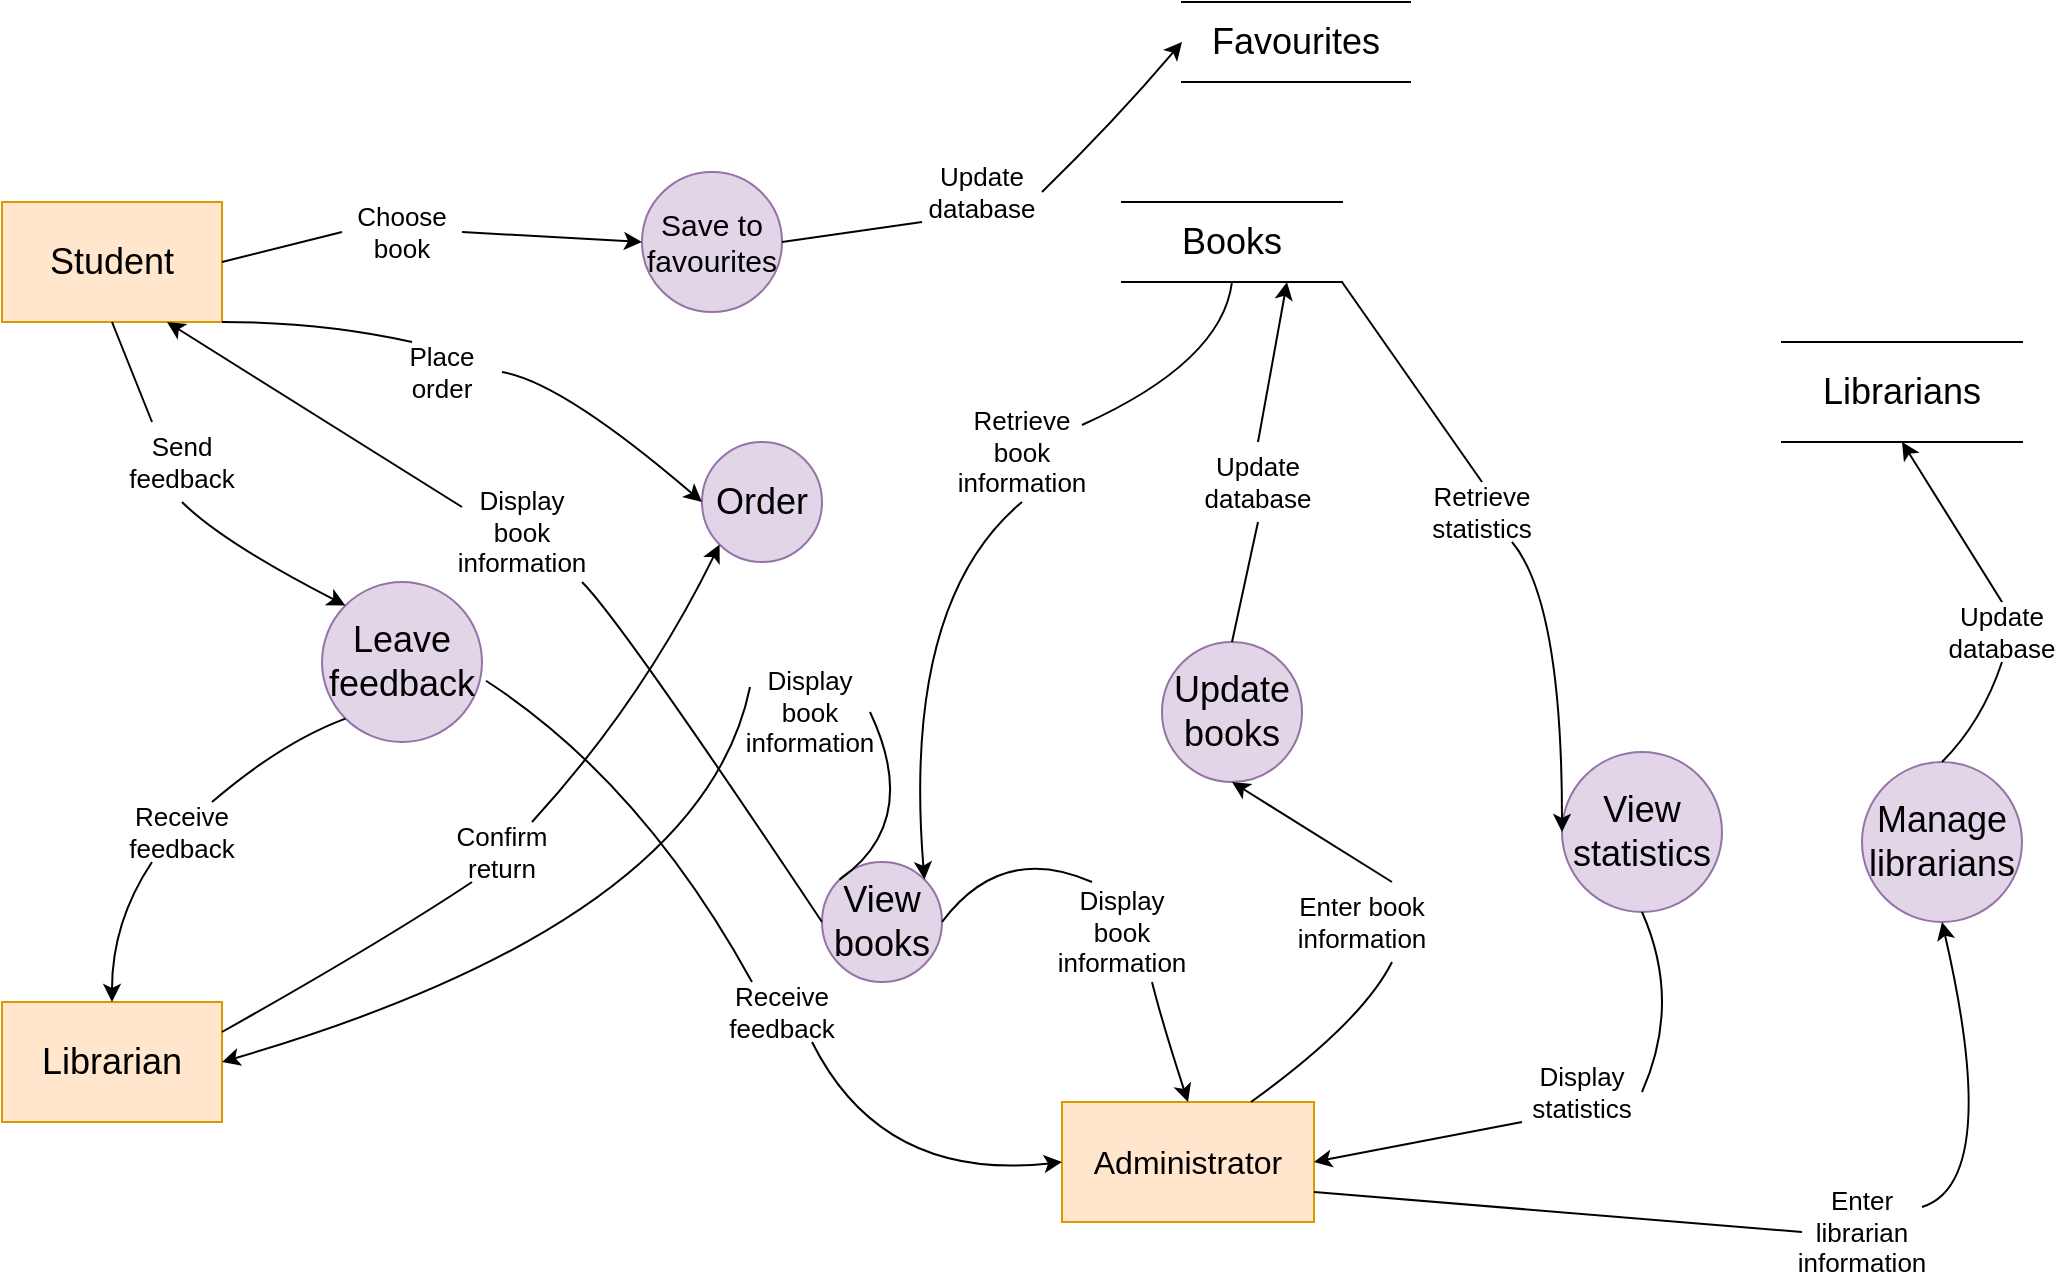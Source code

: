 <mxfile version="21.1.7" type="device">
  <diagram name="Page-1" id="dYWYDlroqmxeQ5wnbUce">
    <mxGraphModel dx="1323" dy="1804" grid="1" gridSize="10" guides="1" tooltips="1" connect="1" arrows="1" fold="1" page="1" pageScale="1" pageWidth="827" pageHeight="1169" math="0" shadow="0">
      <root>
        <mxCell id="0" />
        <mxCell id="1" parent="0" />
        <mxCell id="YcAFWstuEoWUXsV8SxFH-1" value="&lt;font style=&quot;font-size: 18px;&quot;&gt;Student&lt;/font&gt;" style="html=1;dashed=0;whiteSpace=wrap;fillColor=#ffe6cc;strokeColor=#d79b00;" vertex="1" parent="1">
          <mxGeometry x="40" y="40" width="110" height="60" as="geometry" />
        </mxCell>
        <mxCell id="YcAFWstuEoWUXsV8SxFH-2" value="&lt;font style=&quot;font-size: 18px;&quot;&gt;Librarian&lt;/font&gt;" style="html=1;dashed=0;whiteSpace=wrap;fillColor=#ffe6cc;strokeColor=#d79b00;" vertex="1" parent="1">
          <mxGeometry x="40" y="440" width="110" height="60" as="geometry" />
        </mxCell>
        <mxCell id="YcAFWstuEoWUXsV8SxFH-3" value="&lt;font style=&quot;font-size: 16px;&quot;&gt;Administrator&lt;/font&gt;" style="html=1;dashed=0;whiteSpace=wrap;fillColor=#ffe6cc;strokeColor=#d79b00;" vertex="1" parent="1">
          <mxGeometry x="570" y="490" width="126" height="60" as="geometry" />
        </mxCell>
        <mxCell id="YcAFWstuEoWUXsV8SxFH-6" value="&lt;font style=&quot;font-size: 18px;&quot;&gt;Leave&lt;br&gt;feedback&lt;/font&gt;" style="shape=ellipse;html=1;dashed=0;whiteSpace=wrap;aspect=fixed;perimeter=ellipsePerimeter;fillColor=#e1d5e7;strokeColor=#9673a6;" vertex="1" parent="1">
          <mxGeometry x="200" y="230" width="80" height="80" as="geometry" />
        </mxCell>
        <mxCell id="YcAFWstuEoWUXsV8SxFH-7" value="" style="curved=1;endArrow=classic;html=1;rounded=0;exitX=0.5;exitY=1;exitDx=0;exitDy=0;entryX=0;entryY=0;entryDx=0;entryDy=0;" edge="1" parent="1" source="YcAFWstuEoWUXsV8SxFH-8" target="YcAFWstuEoWUXsV8SxFH-6">
          <mxGeometry width="50" height="50" relative="1" as="geometry">
            <mxPoint x="380" y="210" as="sourcePoint" />
            <mxPoint x="200" y="200" as="targetPoint" />
            <Array as="points">
              <mxPoint x="150" y="210" />
            </Array>
          </mxGeometry>
        </mxCell>
        <mxCell id="YcAFWstuEoWUXsV8SxFH-9" value="" style="curved=1;endArrow=none;html=1;rounded=0;exitX=0.5;exitY=1;exitDx=0;exitDy=0;entryX=0.25;entryY=0;entryDx=0;entryDy=0;endFill=0;" edge="1" parent="1" source="YcAFWstuEoWUXsV8SxFH-1" target="YcAFWstuEoWUXsV8SxFH-8">
          <mxGeometry width="50" height="50" relative="1" as="geometry">
            <mxPoint x="95" y="100" as="sourcePoint" />
            <mxPoint x="222" y="232" as="targetPoint" />
            <Array as="points" />
          </mxGeometry>
        </mxCell>
        <mxCell id="YcAFWstuEoWUXsV8SxFH-8" value="&lt;font style=&quot;font-size: 13px;&quot;&gt;Send feedback&lt;/font&gt;" style="text;html=1;strokeColor=none;fillColor=none;align=center;verticalAlign=middle;whiteSpace=wrap;rounded=0;" vertex="1" parent="1">
          <mxGeometry x="100" y="150" width="60" height="40" as="geometry" />
        </mxCell>
        <mxCell id="YcAFWstuEoWUXsV8SxFH-10" value="" style="curved=1;endArrow=classic;html=1;rounded=0;exitX=0.25;exitY=1;exitDx=0;exitDy=0;" edge="1" parent="1" source="YcAFWstuEoWUXsV8SxFH-11" target="YcAFWstuEoWUXsV8SxFH-2">
          <mxGeometry width="50" height="50" relative="1" as="geometry">
            <mxPoint x="280" y="390" as="sourcePoint" />
            <mxPoint x="430" y="350" as="targetPoint" />
            <Array as="points">
              <mxPoint x="95" y="400" />
            </Array>
          </mxGeometry>
        </mxCell>
        <mxCell id="YcAFWstuEoWUXsV8SxFH-12" value="" style="curved=1;endArrow=none;html=1;rounded=0;exitX=0;exitY=1;exitDx=0;exitDy=0;entryX=0.75;entryY=0;entryDx=0;entryDy=0;endFill=0;" edge="1" parent="1" source="YcAFWstuEoWUXsV8SxFH-6" target="YcAFWstuEoWUXsV8SxFH-11">
          <mxGeometry width="50" height="50" relative="1" as="geometry">
            <mxPoint x="212" y="298" as="sourcePoint" />
            <mxPoint x="68" y="420" as="targetPoint" />
            <Array as="points">
              <mxPoint x="180" y="310" />
            </Array>
          </mxGeometry>
        </mxCell>
        <mxCell id="YcAFWstuEoWUXsV8SxFH-11" value="&lt;font style=&quot;font-size: 13px;&quot;&gt;Receive&lt;br&gt;feedback&lt;/font&gt;&lt;br&gt;" style="text;html=1;strokeColor=none;fillColor=none;align=center;verticalAlign=middle;whiteSpace=wrap;rounded=0;" vertex="1" parent="1">
          <mxGeometry x="100" y="340" width="60" height="30" as="geometry" />
        </mxCell>
        <mxCell id="YcAFWstuEoWUXsV8SxFH-13" value="" style="curved=1;endArrow=classic;html=1;rounded=0;exitX=0.75;exitY=1;exitDx=0;exitDy=0;entryX=0;entryY=0.5;entryDx=0;entryDy=0;" edge="1" parent="1" source="YcAFWstuEoWUXsV8SxFH-14" target="YcAFWstuEoWUXsV8SxFH-3">
          <mxGeometry width="50" height="50" relative="1" as="geometry">
            <mxPoint x="380" y="340" as="sourcePoint" />
            <mxPoint x="430" y="290" as="targetPoint" />
            <Array as="points">
              <mxPoint x="480" y="530" />
            </Array>
          </mxGeometry>
        </mxCell>
        <mxCell id="YcAFWstuEoWUXsV8SxFH-15" value="" style="curved=1;endArrow=none;html=1;rounded=0;exitX=1.025;exitY=0.617;exitDx=0;exitDy=0;exitPerimeter=0;entryX=0.25;entryY=0;entryDx=0;entryDy=0;endFill=0;" edge="1" parent="1" source="YcAFWstuEoWUXsV8SxFH-6" target="YcAFWstuEoWUXsV8SxFH-14">
          <mxGeometry width="50" height="50" relative="1" as="geometry">
            <mxPoint x="282" y="279" as="sourcePoint" />
            <mxPoint x="550" y="450" as="targetPoint" />
            <Array as="points">
              <mxPoint x="360" y="330" />
            </Array>
          </mxGeometry>
        </mxCell>
        <mxCell id="YcAFWstuEoWUXsV8SxFH-14" value="&lt;font style=&quot;font-size: 13px;&quot;&gt;Receive&lt;br&gt;feedback&lt;/font&gt;" style="text;html=1;strokeColor=none;fillColor=none;align=center;verticalAlign=middle;whiteSpace=wrap;rounded=0;" vertex="1" parent="1">
          <mxGeometry x="400" y="430" width="60" height="30" as="geometry" />
        </mxCell>
        <mxCell id="YcAFWstuEoWUXsV8SxFH-16" value="&lt;font style=&quot;font-size: 18px;&quot;&gt;Order&lt;/font&gt;" style="shape=ellipse;html=1;dashed=0;whiteSpace=wrap;aspect=fixed;perimeter=ellipsePerimeter;fillColor=#e1d5e7;strokeColor=#9673a6;" vertex="1" parent="1">
          <mxGeometry x="390" y="160" width="60" height="60" as="geometry" />
        </mxCell>
        <mxCell id="YcAFWstuEoWUXsV8SxFH-18" value="" style="curved=1;endArrow=classic;html=1;rounded=0;exitX=1;exitY=0.5;exitDx=0;exitDy=0;entryX=0;entryY=0.5;entryDx=0;entryDy=0;" edge="1" parent="1" source="YcAFWstuEoWUXsV8SxFH-20" target="YcAFWstuEoWUXsV8SxFH-16">
          <mxGeometry width="50" height="50" relative="1" as="geometry">
            <mxPoint x="380" y="310" as="sourcePoint" />
            <mxPoint x="430" y="260" as="targetPoint" />
            <Array as="points">
              <mxPoint x="320" y="130" />
            </Array>
          </mxGeometry>
        </mxCell>
        <mxCell id="YcAFWstuEoWUXsV8SxFH-21" value="" style="curved=1;endArrow=none;html=1;rounded=0;exitX=1;exitY=1;exitDx=0;exitDy=0;entryX=0.25;entryY=0;entryDx=0;entryDy=0;endFill=0;" edge="1" parent="1" source="YcAFWstuEoWUXsV8SxFH-1" target="YcAFWstuEoWUXsV8SxFH-20">
          <mxGeometry width="50" height="50" relative="1" as="geometry">
            <mxPoint x="150" y="100" as="sourcePoint" />
            <mxPoint x="390" y="195" as="targetPoint" />
            <Array as="points">
              <mxPoint x="200" y="100" />
            </Array>
          </mxGeometry>
        </mxCell>
        <mxCell id="YcAFWstuEoWUXsV8SxFH-20" value="&lt;font style=&quot;font-size: 13px;&quot;&gt;Place order&lt;/font&gt;" style="text;html=1;strokeColor=none;fillColor=none;align=center;verticalAlign=middle;whiteSpace=wrap;rounded=0;" vertex="1" parent="1">
          <mxGeometry x="230" y="110" width="60" height="30" as="geometry" />
        </mxCell>
        <mxCell id="YcAFWstuEoWUXsV8SxFH-22" value="" style="curved=1;endArrow=classic;html=1;rounded=0;exitX=0.75;exitY=0;exitDx=0;exitDy=0;entryX=0;entryY=1;entryDx=0;entryDy=0;" edge="1" parent="1" source="YcAFWstuEoWUXsV8SxFH-23" target="YcAFWstuEoWUXsV8SxFH-16">
          <mxGeometry width="50" height="50" relative="1" as="geometry">
            <mxPoint x="380" y="350" as="sourcePoint" />
            <mxPoint x="430" y="300" as="targetPoint" />
            <Array as="points">
              <mxPoint x="360" y="290" />
            </Array>
          </mxGeometry>
        </mxCell>
        <mxCell id="YcAFWstuEoWUXsV8SxFH-24" value="" style="curved=1;endArrow=none;html=1;rounded=0;exitX=1;exitY=0.25;exitDx=0;exitDy=0;entryX=0.25;entryY=1;entryDx=0;entryDy=0;endFill=0;" edge="1" parent="1" source="YcAFWstuEoWUXsV8SxFH-2" target="YcAFWstuEoWUXsV8SxFH-23">
          <mxGeometry width="50" height="50" relative="1" as="geometry">
            <mxPoint x="150" y="455" as="sourcePoint" />
            <mxPoint x="400" y="220" as="targetPoint" />
            <Array as="points">
              <mxPoint x="230" y="410" />
            </Array>
          </mxGeometry>
        </mxCell>
        <mxCell id="YcAFWstuEoWUXsV8SxFH-23" value="&lt;font style=&quot;font-size: 13px;&quot;&gt;Confirm&lt;br&gt;return&lt;/font&gt;" style="text;html=1;strokeColor=none;fillColor=none;align=center;verticalAlign=middle;whiteSpace=wrap;rounded=0;" vertex="1" parent="1">
          <mxGeometry x="260" y="350" width="60" height="30" as="geometry" />
        </mxCell>
        <mxCell id="YcAFWstuEoWUXsV8SxFH-25" value="&lt;font style=&quot;font-size: 18px;&quot;&gt;Books&lt;/font&gt;" style="html=1;dashed=0;whiteSpace=wrap;shape=partialRectangle;right=0;left=0;" vertex="1" parent="1">
          <mxGeometry x="600" y="40" width="110" height="40" as="geometry" />
        </mxCell>
        <mxCell id="YcAFWstuEoWUXsV8SxFH-29" value="&lt;font style=&quot;font-size: 18px;&quot;&gt;View&lt;br&gt;books&lt;/font&gt;" style="shape=ellipse;html=1;dashed=0;whiteSpace=wrap;aspect=fixed;perimeter=ellipsePerimeter;fillColor=#e1d5e7;strokeColor=#9673a6;" vertex="1" parent="1">
          <mxGeometry x="450" y="370" width="60" height="60" as="geometry" />
        </mxCell>
        <mxCell id="YcAFWstuEoWUXsV8SxFH-30" value="" style="curved=1;endArrow=classic;html=1;rounded=0;entryX=1;entryY=0;entryDx=0;entryDy=0;exitX=0.5;exitY=1;exitDx=0;exitDy=0;" edge="1" parent="1" source="YcAFWstuEoWUXsV8SxFH-31" target="YcAFWstuEoWUXsV8SxFH-29">
          <mxGeometry width="50" height="50" relative="1" as="geometry">
            <mxPoint x="610" y="190" as="sourcePoint" />
            <mxPoint x="430" y="230" as="targetPoint" />
            <Array as="points">
              <mxPoint x="490" y="240" />
            </Array>
          </mxGeometry>
        </mxCell>
        <mxCell id="YcAFWstuEoWUXsV8SxFH-32" value="" style="curved=1;endArrow=none;html=1;rounded=0;exitX=0.5;exitY=1;exitDx=0;exitDy=0;endFill=0;" edge="1" parent="1" source="YcAFWstuEoWUXsV8SxFH-25" target="YcAFWstuEoWUXsV8SxFH-31">
          <mxGeometry width="50" height="50" relative="1" as="geometry">
            <mxPoint x="655" y="80" as="sourcePoint" />
            <mxPoint x="521" y="259" as="targetPoint" />
            <Array as="points">
              <mxPoint x="650" y="120" />
            </Array>
          </mxGeometry>
        </mxCell>
        <mxCell id="YcAFWstuEoWUXsV8SxFH-31" value="&lt;font style=&quot;font-size: 13px;&quot;&gt;Retrieve&lt;br&gt;book information&lt;br&gt;&lt;/font&gt;" style="text;html=1;strokeColor=none;fillColor=none;align=center;verticalAlign=middle;whiteSpace=wrap;rounded=0;" vertex="1" parent="1">
          <mxGeometry x="520" y="140" width="60" height="50" as="geometry" />
        </mxCell>
        <mxCell id="YcAFWstuEoWUXsV8SxFH-33" value="" style="curved=1;endArrow=classic;html=1;rounded=0;exitX=0;exitY=0.25;exitDx=0;exitDy=0;entryX=0.75;entryY=1;entryDx=0;entryDy=0;" edge="1" parent="1" source="YcAFWstuEoWUXsV8SxFH-34" target="YcAFWstuEoWUXsV8SxFH-1">
          <mxGeometry width="50" height="50" relative="1" as="geometry">
            <mxPoint x="380" y="270" as="sourcePoint" />
            <mxPoint x="430" y="220" as="targetPoint" />
            <Array as="points" />
          </mxGeometry>
        </mxCell>
        <mxCell id="YcAFWstuEoWUXsV8SxFH-37" value="" style="curved=1;endArrow=none;html=1;rounded=0;exitX=0;exitY=0.5;exitDx=0;exitDy=0;entryX=1;entryY=1;entryDx=0;entryDy=0;endFill=0;" edge="1" parent="1" source="YcAFWstuEoWUXsV8SxFH-29" target="YcAFWstuEoWUXsV8SxFH-34">
          <mxGeometry width="50" height="50" relative="1" as="geometry">
            <mxPoint x="470" y="280" as="sourcePoint" />
            <mxPoint x="123" y="100" as="targetPoint" />
            <Array as="points">
              <mxPoint x="350" y="250" />
            </Array>
          </mxGeometry>
        </mxCell>
        <mxCell id="YcAFWstuEoWUXsV8SxFH-34" value="&lt;font style=&quot;font-size: 13px;&quot;&gt;Display book information&lt;/font&gt;" style="text;html=1;strokeColor=none;fillColor=none;align=center;verticalAlign=middle;whiteSpace=wrap;rounded=0;" vertex="1" parent="1">
          <mxGeometry x="270" y="180" width="60" height="50" as="geometry" />
        </mxCell>
        <mxCell id="YcAFWstuEoWUXsV8SxFH-38" value="" style="curved=1;endArrow=classic;html=1;rounded=0;entryX=1;entryY=0.5;entryDx=0;entryDy=0;exitX=0;exitY=0.25;exitDx=0;exitDy=0;" edge="1" parent="1" source="YcAFWstuEoWUXsV8SxFH-35" target="YcAFWstuEoWUXsV8SxFH-2">
          <mxGeometry width="50" height="50" relative="1" as="geometry">
            <mxPoint x="430" y="300" as="sourcePoint" />
            <mxPoint x="380" y="350" as="targetPoint" />
            <Array as="points">
              <mxPoint x="390" y="400" />
            </Array>
          </mxGeometry>
        </mxCell>
        <mxCell id="YcAFWstuEoWUXsV8SxFH-39" value="" style="curved=1;endArrow=none;html=1;rounded=0;exitX=0;exitY=0;exitDx=0;exitDy=0;endFill=0;entryX=1;entryY=0.5;entryDx=0;entryDy=0;" edge="1" parent="1" source="YcAFWstuEoWUXsV8SxFH-29" target="YcAFWstuEoWUXsV8SxFH-35">
          <mxGeometry width="50" height="50" relative="1" as="geometry">
            <mxPoint x="411" y="220" as="sourcePoint" />
            <mxPoint x="150" y="470" as="targetPoint" />
            <Array as="points">
              <mxPoint x="500" y="350" />
            </Array>
          </mxGeometry>
        </mxCell>
        <mxCell id="YcAFWstuEoWUXsV8SxFH-35" value="&lt;font style=&quot;font-size: 13px;&quot;&gt;Display book information&lt;/font&gt;" style="text;html=1;strokeColor=none;fillColor=none;align=center;verticalAlign=middle;whiteSpace=wrap;rounded=0;" vertex="1" parent="1">
          <mxGeometry x="414" y="270" width="60" height="50" as="geometry" />
        </mxCell>
        <mxCell id="YcAFWstuEoWUXsV8SxFH-40" value="" style="curved=1;endArrow=classic;html=1;rounded=0;entryX=0.5;entryY=0;entryDx=0;entryDy=0;exitX=0.75;exitY=1;exitDx=0;exitDy=0;" edge="1" parent="1" source="YcAFWstuEoWUXsV8SxFH-36" target="YcAFWstuEoWUXsV8SxFH-3">
          <mxGeometry width="50" height="50" relative="1" as="geometry">
            <mxPoint x="380" y="230" as="sourcePoint" />
            <mxPoint x="430" y="280" as="targetPoint" />
            <Array as="points">
              <mxPoint x="620" y="450" />
            </Array>
          </mxGeometry>
        </mxCell>
        <mxCell id="YcAFWstuEoWUXsV8SxFH-41" value="" style="curved=1;endArrow=none;html=1;rounded=0;entryX=0.25;entryY=0;entryDx=0;entryDy=0;exitX=1;exitY=0.5;exitDx=0;exitDy=0;endFill=0;" edge="1" parent="1" source="YcAFWstuEoWUXsV8SxFH-29" target="YcAFWstuEoWUXsV8SxFH-36">
          <mxGeometry width="50" height="50" relative="1" as="geometry">
            <mxPoint x="530" y="280" as="sourcePoint" />
            <mxPoint x="613" y="420" as="targetPoint" />
            <Array as="points">
              <mxPoint x="540" y="360" />
            </Array>
          </mxGeometry>
        </mxCell>
        <mxCell id="YcAFWstuEoWUXsV8SxFH-36" value="&lt;font style=&quot;font-size: 13px;&quot;&gt;Display book information&lt;/font&gt;" style="text;html=1;strokeColor=none;fillColor=none;align=center;verticalAlign=middle;whiteSpace=wrap;rounded=0;" vertex="1" parent="1">
          <mxGeometry x="570" y="380" width="60" height="50" as="geometry" />
        </mxCell>
        <mxCell id="YcAFWstuEoWUXsV8SxFH-42" value="&lt;font style=&quot;font-size: 18px;&quot;&gt;Manage&lt;br&gt;librarians&lt;br&gt;&lt;/font&gt;" style="shape=ellipse;html=1;dashed=0;whiteSpace=wrap;aspect=fixed;perimeter=ellipsePerimeter;fillColor=#e1d5e7;strokeColor=#9673a6;" vertex="1" parent="1">
          <mxGeometry x="970" y="320" width="80" height="80" as="geometry" />
        </mxCell>
        <mxCell id="YcAFWstuEoWUXsV8SxFH-43" value="&lt;font style=&quot;font-size: 18px;&quot;&gt;Update&lt;br&gt;books&lt;/font&gt;" style="shape=ellipse;html=1;dashed=0;whiteSpace=wrap;aspect=fixed;perimeter=ellipsePerimeter;fillColor=#e1d5e7;strokeColor=#9673a6;" vertex="1" parent="1">
          <mxGeometry x="620" y="260" width="70" height="70" as="geometry" />
        </mxCell>
        <mxCell id="YcAFWstuEoWUXsV8SxFH-44" value="" style="curved=1;endArrow=classic;html=1;rounded=0;exitX=0.75;exitY=0;exitDx=0;exitDy=0;entryX=0.5;entryY=1;entryDx=0;entryDy=0;" edge="1" parent="1" source="YcAFWstuEoWUXsV8SxFH-45" target="YcAFWstuEoWUXsV8SxFH-43">
          <mxGeometry width="50" height="50" relative="1" as="geometry">
            <mxPoint x="680" y="340" as="sourcePoint" />
            <mxPoint x="730" y="290" as="targetPoint" />
            <Array as="points" />
          </mxGeometry>
        </mxCell>
        <mxCell id="YcAFWstuEoWUXsV8SxFH-46" value="" style="curved=1;endArrow=none;html=1;rounded=0;exitX=0.75;exitY=0;exitDx=0;exitDy=0;entryX=0.75;entryY=1;entryDx=0;entryDy=0;endFill=0;" edge="1" parent="1" source="YcAFWstuEoWUXsV8SxFH-3" target="YcAFWstuEoWUXsV8SxFH-45">
          <mxGeometry width="50" height="50" relative="1" as="geometry">
            <mxPoint x="665" y="490" as="sourcePoint" />
            <mxPoint x="735" y="340" as="targetPoint" />
            <Array as="points">
              <mxPoint x="720" y="450" />
            </Array>
          </mxGeometry>
        </mxCell>
        <mxCell id="YcAFWstuEoWUXsV8SxFH-45" value="&lt;font style=&quot;font-size: 13px;&quot;&gt;Enter book information&lt;/font&gt;" style="text;html=1;strokeColor=none;fillColor=none;align=center;verticalAlign=middle;whiteSpace=wrap;rounded=0;" vertex="1" parent="1">
          <mxGeometry x="690" y="380" width="60" height="40" as="geometry" />
        </mxCell>
        <mxCell id="YcAFWstuEoWUXsV8SxFH-48" value="" style="curved=1;endArrow=classic;html=1;rounded=0;exitX=0.5;exitY=0;exitDx=0;exitDy=0;entryX=0.75;entryY=1;entryDx=0;entryDy=0;" edge="1" parent="1" source="YcAFWstuEoWUXsV8SxFH-47" target="YcAFWstuEoWUXsV8SxFH-25">
          <mxGeometry width="50" height="50" relative="1" as="geometry">
            <mxPoint x="680" y="250" as="sourcePoint" />
            <mxPoint x="730" y="200" as="targetPoint" />
            <Array as="points" />
          </mxGeometry>
        </mxCell>
        <mxCell id="YcAFWstuEoWUXsV8SxFH-49" value="" style="curved=1;endArrow=none;html=1;rounded=0;exitX=0.5;exitY=0;exitDx=0;exitDy=0;endFill=0;entryX=0.5;entryY=1;entryDx=0;entryDy=0;" edge="1" parent="1" source="YcAFWstuEoWUXsV8SxFH-43" target="YcAFWstuEoWUXsV8SxFH-47">
          <mxGeometry width="50" height="50" relative="1" as="geometry">
            <mxPoint x="735" y="270" as="sourcePoint" />
            <mxPoint x="710" y="200" as="targetPoint" />
            <Array as="points" />
          </mxGeometry>
        </mxCell>
        <mxCell id="YcAFWstuEoWUXsV8SxFH-47" value="&lt;font style=&quot;font-size: 13px;&quot;&gt;Update&lt;br&gt;database&lt;br&gt;&lt;/font&gt;" style="text;html=1;strokeColor=none;fillColor=none;align=center;verticalAlign=middle;whiteSpace=wrap;rounded=0;" vertex="1" parent="1">
          <mxGeometry x="636" y="160" width="64" height="40" as="geometry" />
        </mxCell>
        <mxCell id="YcAFWstuEoWUXsV8SxFH-51" value="&lt;font style=&quot;font-size: 18px;&quot;&gt;Librarians&lt;/font&gt;" style="html=1;dashed=0;whiteSpace=wrap;shape=partialRectangle;right=0;left=0;" vertex="1" parent="1">
          <mxGeometry x="930" y="110" width="120" height="50" as="geometry" />
        </mxCell>
        <mxCell id="YcAFWstuEoWUXsV8SxFH-52" value="&lt;font style=&quot;font-size: 18px;&quot;&gt;View statistics&lt;/font&gt;" style="shape=ellipse;html=1;dashed=0;whiteSpace=wrap;aspect=fixed;perimeter=ellipsePerimeter;fillColor=#e1d5e7;strokeColor=#9673a6;" vertex="1" parent="1">
          <mxGeometry x="820" y="315" width="80" height="80" as="geometry" />
        </mxCell>
        <mxCell id="YcAFWstuEoWUXsV8SxFH-53" value="" style="curved=1;endArrow=classic;html=1;rounded=0;exitX=0.75;exitY=1;exitDx=0;exitDy=0;entryX=0;entryY=0.5;entryDx=0;entryDy=0;" edge="1" parent="1" source="YcAFWstuEoWUXsV8SxFH-54" target="YcAFWstuEoWUXsV8SxFH-52">
          <mxGeometry width="50" height="50" relative="1" as="geometry">
            <mxPoint x="660" y="380" as="sourcePoint" />
            <mxPoint x="710" y="330" as="targetPoint" />
            <Array as="points">
              <mxPoint x="820" y="240" />
            </Array>
          </mxGeometry>
        </mxCell>
        <mxCell id="YcAFWstuEoWUXsV8SxFH-55" value="" style="curved=1;endArrow=none;html=1;rounded=0;exitX=1;exitY=1;exitDx=0;exitDy=0;entryX=0.5;entryY=0;entryDx=0;entryDy=0;endFill=0;" edge="1" parent="1" source="YcAFWstuEoWUXsV8SxFH-25" target="YcAFWstuEoWUXsV8SxFH-54">
          <mxGeometry width="50" height="50" relative="1" as="geometry">
            <mxPoint x="710" y="80" as="sourcePoint" />
            <mxPoint x="820" y="320" as="targetPoint" />
            <Array as="points" />
          </mxGeometry>
        </mxCell>
        <mxCell id="YcAFWstuEoWUXsV8SxFH-54" value="&lt;font style=&quot;font-size: 13px;&quot;&gt;Retrieve&lt;br&gt;statistics&lt;/font&gt;" style="text;html=1;strokeColor=none;fillColor=none;align=center;verticalAlign=middle;whiteSpace=wrap;rounded=0;" vertex="1" parent="1">
          <mxGeometry x="750" y="180" width="60" height="30" as="geometry" />
        </mxCell>
        <mxCell id="YcAFWstuEoWUXsV8SxFH-56" value="" style="curved=1;endArrow=classic;html=1;rounded=0;entryX=1;entryY=0.5;entryDx=0;entryDy=0;exitX=0;exitY=1;exitDx=0;exitDy=0;" edge="1" parent="1" source="YcAFWstuEoWUXsV8SxFH-57" target="YcAFWstuEoWUXsV8SxFH-3">
          <mxGeometry width="50" height="50" relative="1" as="geometry">
            <mxPoint x="830" y="400" as="sourcePoint" />
            <mxPoint x="710" y="330" as="targetPoint" />
            <Array as="points" />
          </mxGeometry>
        </mxCell>
        <mxCell id="YcAFWstuEoWUXsV8SxFH-58" value="" style="curved=1;endArrow=none;html=1;rounded=0;entryX=1;entryY=0.5;entryDx=0;entryDy=0;endFill=0;exitX=0.5;exitY=1;exitDx=0;exitDy=0;" edge="1" parent="1" source="YcAFWstuEoWUXsV8SxFH-52" target="YcAFWstuEoWUXsV8SxFH-57">
          <mxGeometry width="50" height="50" relative="1" as="geometry">
            <mxPoint x="870" y="400" as="sourcePoint" />
            <mxPoint x="696" y="520" as="targetPoint" />
            <Array as="points">
              <mxPoint x="880" y="440" />
            </Array>
          </mxGeometry>
        </mxCell>
        <mxCell id="YcAFWstuEoWUXsV8SxFH-57" value="&lt;font style=&quot;font-size: 13px;&quot;&gt;Display statistics&lt;/font&gt;" style="text;html=1;strokeColor=none;fillColor=none;align=center;verticalAlign=middle;whiteSpace=wrap;rounded=0;" vertex="1" parent="1">
          <mxGeometry x="800" y="470" width="60" height="30" as="geometry" />
        </mxCell>
        <mxCell id="YcAFWstuEoWUXsV8SxFH-60" value="" style="curved=1;endArrow=classic;html=1;rounded=0;exitX=1;exitY=0.25;exitDx=0;exitDy=0;entryX=0.5;entryY=1;entryDx=0;entryDy=0;" edge="1" parent="1" source="YcAFWstuEoWUXsV8SxFH-59" target="YcAFWstuEoWUXsV8SxFH-42">
          <mxGeometry width="50" height="50" relative="1" as="geometry">
            <mxPoint x="660" y="350" as="sourcePoint" />
            <mxPoint x="710" y="300" as="targetPoint" />
            <Array as="points">
              <mxPoint x="1040" y="530" />
            </Array>
          </mxGeometry>
        </mxCell>
        <mxCell id="YcAFWstuEoWUXsV8SxFH-61" value="" style="curved=1;endArrow=none;html=1;rounded=0;exitX=1;exitY=0.75;exitDx=0;exitDy=0;entryX=0;entryY=0.5;entryDx=0;entryDy=0;endFill=0;" edge="1" parent="1" source="YcAFWstuEoWUXsV8SxFH-3" target="YcAFWstuEoWUXsV8SxFH-59">
          <mxGeometry width="50" height="50" relative="1" as="geometry">
            <mxPoint x="696" y="535" as="sourcePoint" />
            <mxPoint x="990" y="400" as="targetPoint" />
            <Array as="points" />
          </mxGeometry>
        </mxCell>
        <mxCell id="YcAFWstuEoWUXsV8SxFH-59" value="&lt;font style=&quot;font-size: 13px;&quot;&gt;Enter librarian information&lt;/font&gt;" style="text;html=1;strokeColor=none;fillColor=none;align=center;verticalAlign=middle;whiteSpace=wrap;rounded=0;" vertex="1" parent="1">
          <mxGeometry x="940" y="530" width="60" height="50" as="geometry" />
        </mxCell>
        <mxCell id="YcAFWstuEoWUXsV8SxFH-62" value="" style="curved=1;endArrow=classic;html=1;rounded=0;entryX=0.5;entryY=1;entryDx=0;entryDy=0;exitX=0.5;exitY=0;exitDx=0;exitDy=0;" edge="1" parent="1" source="YcAFWstuEoWUXsV8SxFH-63" target="YcAFWstuEoWUXsV8SxFH-51">
          <mxGeometry width="50" height="50" relative="1" as="geometry">
            <mxPoint x="1010" y="310" as="sourcePoint" />
            <mxPoint x="710" y="300" as="targetPoint" />
            <Array as="points" />
          </mxGeometry>
        </mxCell>
        <mxCell id="YcAFWstuEoWUXsV8SxFH-64" value="" style="curved=1;endArrow=none;html=1;rounded=0;entryX=0.5;entryY=1;entryDx=0;entryDy=0;exitX=0.5;exitY=0;exitDx=0;exitDy=0;endFill=0;" edge="1" parent="1" source="YcAFWstuEoWUXsV8SxFH-42" target="YcAFWstuEoWUXsV8SxFH-63">
          <mxGeometry width="50" height="50" relative="1" as="geometry">
            <mxPoint x="1010" y="320" as="sourcePoint" />
            <mxPoint x="990" y="160" as="targetPoint" />
            <Array as="points">
              <mxPoint x="1030" y="300" />
            </Array>
          </mxGeometry>
        </mxCell>
        <mxCell id="YcAFWstuEoWUXsV8SxFH-63" value="&lt;font style=&quot;font-size: 13px;&quot;&gt;Update&lt;br&gt;database&lt;/font&gt;" style="text;html=1;strokeColor=none;fillColor=none;align=center;verticalAlign=middle;whiteSpace=wrap;rounded=0;" vertex="1" parent="1">
          <mxGeometry x="1010" y="240" width="60" height="30" as="geometry" />
        </mxCell>
        <mxCell id="YcAFWstuEoWUXsV8SxFH-66" value="&lt;font style=&quot;font-size: 15px;&quot;&gt;Save to&lt;br&gt;favourites&lt;/font&gt;" style="shape=ellipse;html=1;dashed=0;whiteSpace=wrap;aspect=fixed;perimeter=ellipsePerimeter;fillColor=#e1d5e7;strokeColor=#9673a6;" vertex="1" parent="1">
          <mxGeometry x="360" y="25" width="70" height="70" as="geometry" />
        </mxCell>
        <mxCell id="YcAFWstuEoWUXsV8SxFH-68" value="" style="curved=1;endArrow=classic;html=1;rounded=0;exitX=1;exitY=0.5;exitDx=0;exitDy=0;entryX=0;entryY=0.5;entryDx=0;entryDy=0;" edge="1" parent="1" source="YcAFWstuEoWUXsV8SxFH-70" target="YcAFWstuEoWUXsV8SxFH-66">
          <mxGeometry width="50" height="50" relative="1" as="geometry">
            <mxPoint x="660" y="250" as="sourcePoint" />
            <mxPoint x="710" y="200" as="targetPoint" />
            <Array as="points" />
          </mxGeometry>
        </mxCell>
        <mxCell id="YcAFWstuEoWUXsV8SxFH-71" value="" style="curved=1;endArrow=none;html=1;rounded=0;exitX=1;exitY=0.5;exitDx=0;exitDy=0;entryX=0;entryY=0.5;entryDx=0;entryDy=0;endFill=0;" edge="1" parent="1" source="YcAFWstuEoWUXsV8SxFH-1" target="YcAFWstuEoWUXsV8SxFH-70">
          <mxGeometry width="50" height="50" relative="1" as="geometry">
            <mxPoint x="150" y="70" as="sourcePoint" />
            <mxPoint x="360" y="60" as="targetPoint" />
            <Array as="points" />
          </mxGeometry>
        </mxCell>
        <mxCell id="YcAFWstuEoWUXsV8SxFH-70" value="&lt;font style=&quot;font-size: 13px;&quot;&gt;Choose&lt;br&gt;book&lt;/font&gt;" style="text;html=1;strokeColor=none;fillColor=none;align=center;verticalAlign=middle;whiteSpace=wrap;rounded=0;" vertex="1" parent="1">
          <mxGeometry x="210" y="40" width="60" height="30" as="geometry" />
        </mxCell>
        <mxCell id="YcAFWstuEoWUXsV8SxFH-72" value="&lt;font style=&quot;font-size: 18px;&quot;&gt;Favourites&lt;/font&gt;" style="html=1;dashed=0;whiteSpace=wrap;shape=partialRectangle;right=0;left=0;" vertex="1" parent="1">
          <mxGeometry x="630" y="-60" width="114" height="40" as="geometry" />
        </mxCell>
        <mxCell id="YcAFWstuEoWUXsV8SxFH-73" value="" style="curved=1;endArrow=classic;html=1;rounded=0;exitX=1;exitY=0.5;exitDx=0;exitDy=0;entryX=0;entryY=0.5;entryDx=0;entryDy=0;exitPerimeter=0;" edge="1" parent="1" source="YcAFWstuEoWUXsV8SxFH-74" target="YcAFWstuEoWUXsV8SxFH-72">
          <mxGeometry width="50" height="50" relative="1" as="geometry">
            <mxPoint x="660" y="240" as="sourcePoint" />
            <mxPoint x="710" y="190" as="targetPoint" />
            <Array as="points">
              <mxPoint x="596" />
            </Array>
          </mxGeometry>
        </mxCell>
        <mxCell id="YcAFWstuEoWUXsV8SxFH-75" value="" style="curved=1;endArrow=none;html=1;rounded=0;exitX=1;exitY=0.5;exitDx=0;exitDy=0;entryX=0;entryY=1;entryDx=0;entryDy=0;endFill=0;" edge="1" parent="1" source="YcAFWstuEoWUXsV8SxFH-66" target="YcAFWstuEoWUXsV8SxFH-74">
          <mxGeometry width="50" height="50" relative="1" as="geometry">
            <mxPoint x="430" y="60" as="sourcePoint" />
            <mxPoint x="596" y="-30" as="targetPoint" />
            <Array as="points" />
          </mxGeometry>
        </mxCell>
        <mxCell id="YcAFWstuEoWUXsV8SxFH-74" value="&lt;font style=&quot;font-size: 13px;&quot;&gt;Update&lt;br&gt;database&lt;/font&gt;" style="text;html=1;strokeColor=none;fillColor=none;align=center;verticalAlign=middle;whiteSpace=wrap;rounded=0;" vertex="1" parent="1">
          <mxGeometry x="500" y="20" width="60" height="30" as="geometry" />
        </mxCell>
      </root>
    </mxGraphModel>
  </diagram>
</mxfile>
